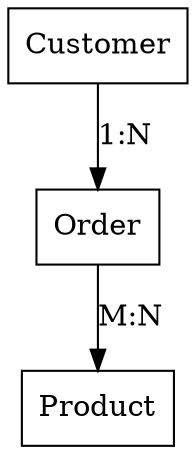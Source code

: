 digraph Relation {
	customer [label=Customer shape=box]
	order [label=Order shape=box]
	product [label=Product shape=box]
	customer -> order [label="1:N"]
	order -> product [label="M:N"]
}
